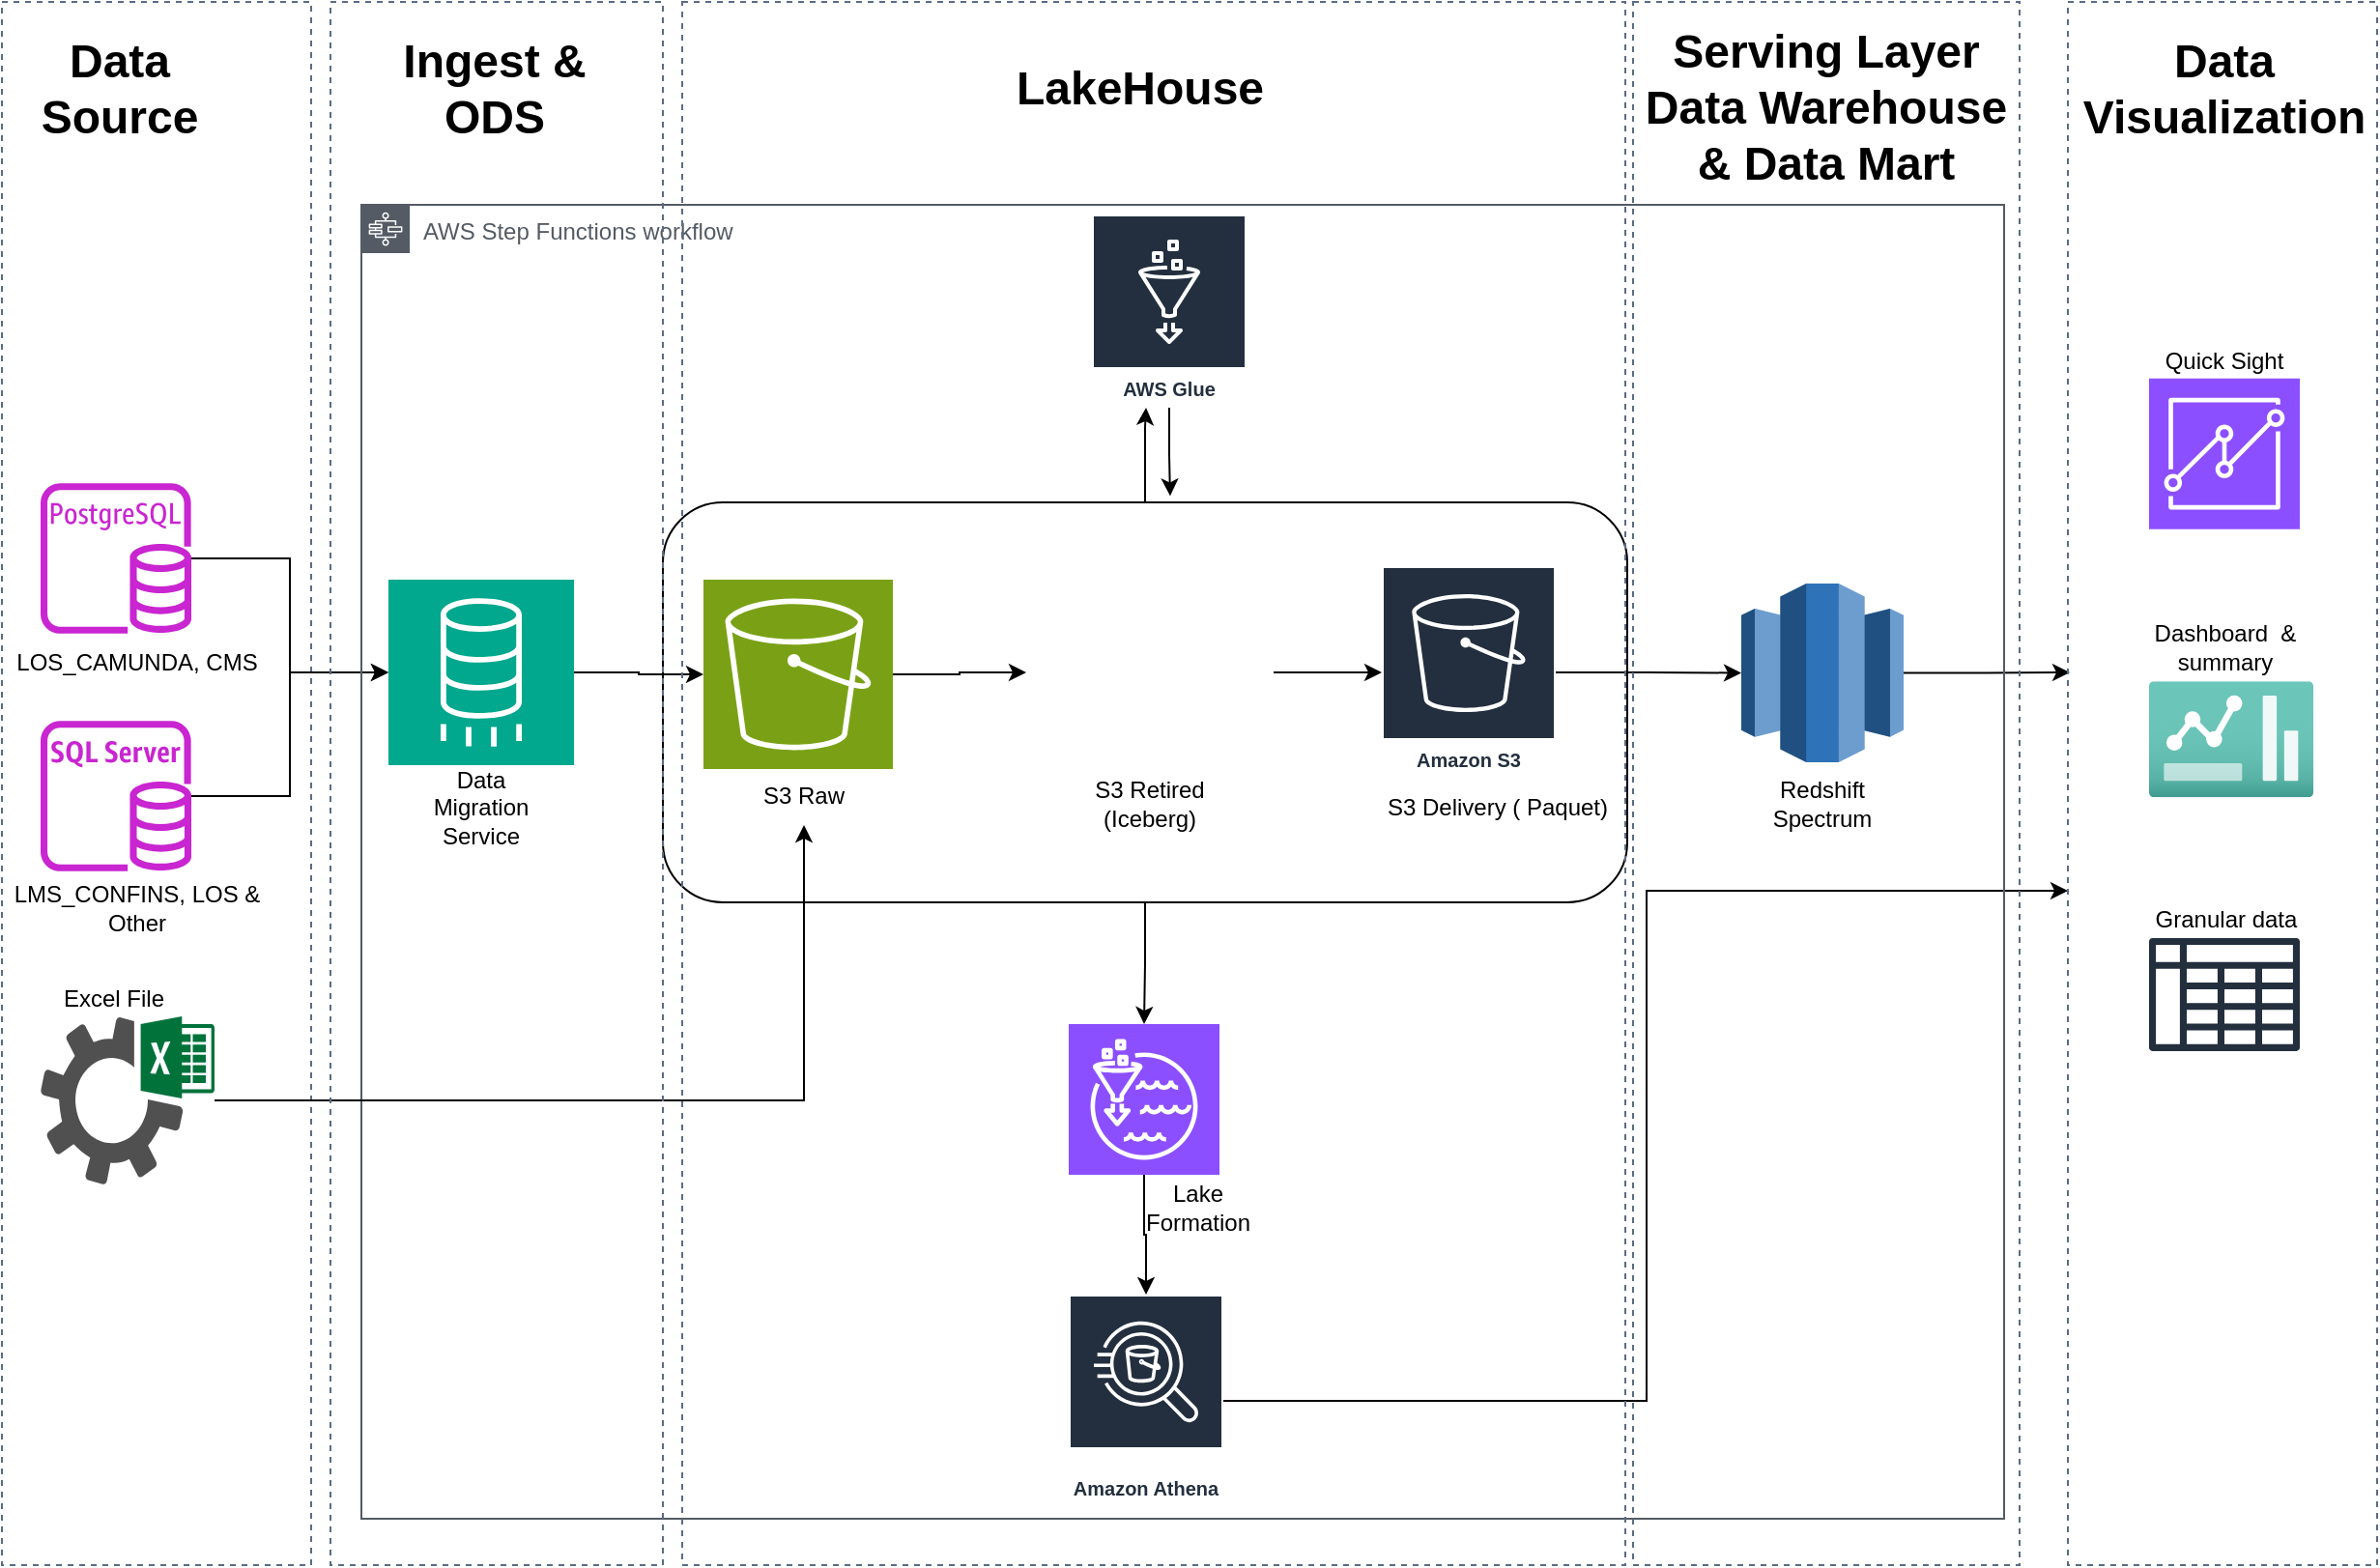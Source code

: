 <mxfile version="24.7.17">
  <diagram name="Page-1" id="Ysk5sbXHKCxf9_mHq7ml">
    <mxGraphModel dx="1280" dy="793" grid="1" gridSize="10" guides="1" tooltips="1" connect="1" arrows="1" fold="1" page="1" pageScale="1" pageWidth="1400" pageHeight="850" math="0" shadow="0">
      <root>
        <mxCell id="0" />
        <mxCell id="1" parent="0" />
        <mxCell id="HsLNgdYdGucNqx7IJYq5-44" style="edgeStyle=orthogonalEdgeStyle;rounded=0;orthogonalLoop=1;jettySize=auto;html=1;" edge="1" parent="1" source="HsLNgdYdGucNqx7IJYq5-39" target="HsLNgdYdGucNqx7IJYq5-10">
          <mxGeometry relative="1" as="geometry" />
        </mxCell>
        <mxCell id="HsLNgdYdGucNqx7IJYq5-67" value="" style="edgeStyle=orthogonalEdgeStyle;rounded=0;orthogonalLoop=1;jettySize=auto;html=1;" edge="1" parent="1" source="HsLNgdYdGucNqx7IJYq5-39" target="HsLNgdYdGucNqx7IJYq5-40">
          <mxGeometry relative="1" as="geometry">
            <Array as="points">
              <mxPoint x="602" y="230" />
              <mxPoint x="602" y="230" />
            </Array>
          </mxGeometry>
        </mxCell>
        <mxCell id="HsLNgdYdGucNqx7IJYq5-39" value="" style="rounded=1;whiteSpace=wrap;html=1;" vertex="1" parent="1">
          <mxGeometry x="352" y="269" width="499" height="207" as="geometry" />
        </mxCell>
        <mxCell id="HsLNgdYdGucNqx7IJYq5-46" value="" style="edgeStyle=orthogonalEdgeStyle;rounded=0;orthogonalLoop=1;jettySize=auto;html=1;" edge="1" parent="1" source="HsLNgdYdGucNqx7IJYq5-9">
          <mxGeometry relative="1" as="geometry">
            <mxPoint x="1080" y="357" as="targetPoint" />
          </mxGeometry>
        </mxCell>
        <mxCell id="HsLNgdYdGucNqx7IJYq5-9" value="" style="outlineConnect=0;dashed=0;verticalLabelPosition=bottom;verticalAlign=top;align=center;html=1;shape=mxgraph.aws3.redshift;fillColor=#2E73B8;gradientColor=none;" vertex="1" parent="1">
          <mxGeometry x="910" y="311" width="84" height="92.5" as="geometry" />
        </mxCell>
        <mxCell id="HsLNgdYdGucNqx7IJYq5-36" value="" style="edgeStyle=orthogonalEdgeStyle;rounded=0;orthogonalLoop=1;jettySize=auto;html=1;" edge="1" parent="1" source="HsLNgdYdGucNqx7IJYq5-13" target="HsLNgdYdGucNqx7IJYq5-35">
          <mxGeometry relative="1" as="geometry" />
        </mxCell>
        <mxCell id="HsLNgdYdGucNqx7IJYq5-13" value="" style="shape=image;html=1;verticalAlign=top;verticalLabelPosition=bottom;labelBackgroundColor=#ffffff;imageAspect=0;aspect=fixed;image=https://cdn4.iconfinder.com/data/icons/winter-255/64/Winter_Iceberg-128.png" vertex="1" parent="1">
          <mxGeometry x="540" y="293" width="128" height="128" as="geometry" />
        </mxCell>
        <mxCell id="HsLNgdYdGucNqx7IJYq5-17" value="" style="group" vertex="1" connectable="0" parent="1">
          <mxGeometry x="562" y="539" width="80" height="250" as="geometry" />
        </mxCell>
        <mxCell id="HsLNgdYdGucNqx7IJYq5-16" style="edgeStyle=orthogonalEdgeStyle;rounded=0;orthogonalLoop=1;jettySize=auto;html=1;" edge="1" parent="HsLNgdYdGucNqx7IJYq5-17" source="HsLNgdYdGucNqx7IJYq5-10" target="HsLNgdYdGucNqx7IJYq5-15">
          <mxGeometry relative="1" as="geometry" />
        </mxCell>
        <mxCell id="HsLNgdYdGucNqx7IJYq5-10" value="" style="sketch=0;points=[[0,0,0],[0.25,0,0],[0.5,0,0],[0.75,0,0],[1,0,0],[0,1,0],[0.25,1,0],[0.5,1,0],[0.75,1,0],[1,1,0],[0,0.25,0],[0,0.5,0],[0,0.75,0],[1,0.25,0],[1,0.5,0],[1,0.75,0]];outlineConnect=0;fontColor=#232F3E;fillColor=#8C4FFF;strokeColor=#ffffff;dashed=0;verticalLabelPosition=bottom;verticalAlign=top;align=center;html=1;fontSize=12;fontStyle=0;aspect=fixed;shape=mxgraph.aws4.resourceIcon;resIcon=mxgraph.aws4.lake_formation;" vertex="1" parent="HsLNgdYdGucNqx7IJYq5-17">
          <mxGeometry width="78" height="78" as="geometry" />
        </mxCell>
        <mxCell id="HsLNgdYdGucNqx7IJYq5-15" value="Amazon Athena" style="sketch=0;outlineConnect=0;fontColor=#232F3E;gradientColor=none;strokeColor=#ffffff;fillColor=#232F3E;dashed=0;verticalLabelPosition=middle;verticalAlign=bottom;align=center;html=1;whiteSpace=wrap;fontSize=10;fontStyle=1;spacing=3;shape=mxgraph.aws4.productIcon;prIcon=mxgraph.aws4.athena;" vertex="1" parent="HsLNgdYdGucNqx7IJYq5-17">
          <mxGeometry y="140" width="80" height="110" as="geometry" />
        </mxCell>
        <mxCell id="HsLNgdYdGucNqx7IJYq5-22" value="" style="group" vertex="1" connectable="0" parent="1">
          <mxGeometry x="30" y="259" width="140" height="560" as="geometry" />
        </mxCell>
        <mxCell id="HsLNgdYdGucNqx7IJYq5-18" value="" style="sketch=0;outlineConnect=0;fontColor=#232F3E;gradientColor=none;fillColor=#C925D1;strokeColor=none;dashed=0;verticalLabelPosition=bottom;verticalAlign=top;align=center;html=1;fontSize=12;fontStyle=0;aspect=fixed;pointerEvents=1;shape=mxgraph.aws4.rds_postgresql_instance;" vertex="1" parent="HsLNgdYdGucNqx7IJYq5-22">
          <mxGeometry width="78" height="78" as="geometry" />
        </mxCell>
        <mxCell id="HsLNgdYdGucNqx7IJYq5-19" value="" style="sketch=0;outlineConnect=0;fontColor=#232F3E;gradientColor=none;fillColor=#C925D1;strokeColor=none;dashed=0;verticalLabelPosition=bottom;verticalAlign=top;align=center;html=1;fontSize=12;fontStyle=0;aspect=fixed;pointerEvents=1;shape=mxgraph.aws4.rds_sql_server_instance;" vertex="1" parent="HsLNgdYdGucNqx7IJYq5-22">
          <mxGeometry y="123" width="78" height="78" as="geometry" />
        </mxCell>
        <mxCell id="HsLNgdYdGucNqx7IJYq5-20" value="" style="sketch=0;pointerEvents=1;shadow=0;dashed=0;html=1;strokeColor=none;fillColor=#505050;labelPosition=center;verticalLabelPosition=bottom;verticalAlign=top;outlineConnect=0;align=center;shape=mxgraph.office.services.excel_services;" vertex="1" parent="HsLNgdYdGucNqx7IJYq5-22">
          <mxGeometry y="276" width="90" height="87" as="geometry" />
        </mxCell>
        <mxCell id="HsLNgdYdGucNqx7IJYq5-21" value="Excel File" style="text;html=1;align=center;verticalAlign=middle;whiteSpace=wrap;rounded=0;" vertex="1" parent="HsLNgdYdGucNqx7IJYq5-22">
          <mxGeometry x="8" y="252" width="60" height="30" as="geometry" />
        </mxCell>
        <mxCell id="HsLNgdYdGucNqx7IJYq5-23" value="LOS_CAMUNDA, CMS" style="text;html=1;align=center;verticalAlign=middle;whiteSpace=wrap;rounded=0;" vertex="1" parent="HsLNgdYdGucNqx7IJYq5-22">
          <mxGeometry x="-20" y="78" width="140" height="30" as="geometry" />
        </mxCell>
        <mxCell id="HsLNgdYdGucNqx7IJYq5-24" value="LMS_CONFINS, LOS &amp;amp; Other" style="text;html=1;align=center;verticalAlign=middle;whiteSpace=wrap;rounded=0;" vertex="1" parent="HsLNgdYdGucNqx7IJYq5-22">
          <mxGeometry x="-20" y="205" width="140" height="30" as="geometry" />
        </mxCell>
        <mxCell id="HsLNgdYdGucNqx7IJYq5-77" value="" style="fillColor=none;strokeColor=#5A6C86;dashed=1;verticalAlign=top;fontStyle=0;fontColor=#5A6C86;whiteSpace=wrap;html=1;" vertex="1" parent="HsLNgdYdGucNqx7IJYq5-22">
          <mxGeometry x="-20" y="-249" width="160" height="809" as="geometry" />
        </mxCell>
        <mxCell id="HsLNgdYdGucNqx7IJYq5-30" value="" style="edgeStyle=orthogonalEdgeStyle;rounded=0;orthogonalLoop=1;jettySize=auto;html=1;" edge="1" parent="1" source="HsLNgdYdGucNqx7IJYq5-25" target="HsLNgdYdGucNqx7IJYq5-29">
          <mxGeometry relative="1" as="geometry" />
        </mxCell>
        <mxCell id="HsLNgdYdGucNqx7IJYq5-25" value="" style="sketch=0;points=[[0,0,0],[0.25,0,0],[0.5,0,0],[0.75,0,0],[1,0,0],[0,1,0],[0.25,1,0],[0.5,1,0],[0.75,1,0],[1,1,0],[0,0.25,0],[0,0.5,0],[0,0.75,0],[1,0.25,0],[1,0.5,0],[1,0.75,0]];outlineConnect=0;fontColor=#232F3E;fillColor=#01A88D;strokeColor=#ffffff;dashed=0;verticalLabelPosition=bottom;verticalAlign=top;align=center;html=1;fontSize=12;fontStyle=0;aspect=fixed;shape=mxgraph.aws4.resourceIcon;resIcon=mxgraph.aws4.database_migration_service;" vertex="1" parent="1">
          <mxGeometry x="210" y="309" width="96" height="96" as="geometry" />
        </mxCell>
        <mxCell id="HsLNgdYdGucNqx7IJYq5-26" style="edgeStyle=orthogonalEdgeStyle;rounded=0;orthogonalLoop=1;jettySize=auto;html=1;entryX=0;entryY=0.5;entryDx=0;entryDy=0;entryPerimeter=0;" edge="1" parent="1" source="HsLNgdYdGucNqx7IJYq5-19" target="HsLNgdYdGucNqx7IJYq5-25">
          <mxGeometry relative="1" as="geometry" />
        </mxCell>
        <mxCell id="HsLNgdYdGucNqx7IJYq5-27" style="edgeStyle=orthogonalEdgeStyle;rounded=0;orthogonalLoop=1;jettySize=auto;html=1;entryX=0;entryY=0.5;entryDx=0;entryDy=0;entryPerimeter=0;" edge="1" parent="1" source="HsLNgdYdGucNqx7IJYq5-18" target="HsLNgdYdGucNqx7IJYq5-25">
          <mxGeometry relative="1" as="geometry" />
        </mxCell>
        <mxCell id="HsLNgdYdGucNqx7IJYq5-31" value="" style="edgeStyle=orthogonalEdgeStyle;rounded=0;orthogonalLoop=1;jettySize=auto;html=1;" edge="1" parent="1" source="HsLNgdYdGucNqx7IJYq5-29" target="HsLNgdYdGucNqx7IJYq5-13">
          <mxGeometry relative="1" as="geometry" />
        </mxCell>
        <mxCell id="HsLNgdYdGucNqx7IJYq5-29" value="" style="sketch=0;points=[[0,0,0],[0.25,0,0],[0.5,0,0],[0.75,0,0],[1,0,0],[0,1,0],[0.25,1,0],[0.5,1,0],[0.75,1,0],[1,1,0],[0,0.25,0],[0,0.5,0],[0,0.75,0],[1,0.25,0],[1,0.5,0],[1,0.75,0]];outlineConnect=0;fontColor=#232F3E;fillColor=#7AA116;strokeColor=#ffffff;dashed=0;verticalLabelPosition=bottom;verticalAlign=top;align=center;html=1;fontSize=12;fontStyle=0;aspect=fixed;shape=mxgraph.aws4.resourceIcon;resIcon=mxgraph.aws4.s3;" vertex="1" parent="1">
          <mxGeometry x="373" y="309" width="98" height="98" as="geometry" />
        </mxCell>
        <mxCell id="HsLNgdYdGucNqx7IJYq5-32" style="edgeStyle=orthogonalEdgeStyle;rounded=0;orthogonalLoop=1;jettySize=auto;html=1;" edge="1" parent="1" source="HsLNgdYdGucNqx7IJYq5-15" target="HsLNgdYdGucNqx7IJYq5-65">
          <mxGeometry relative="1" as="geometry">
            <mxPoint x="1119.0" y="396" as="targetPoint" />
            <Array as="points">
              <mxPoint x="861" y="734" />
              <mxPoint x="861" y="470" />
            </Array>
          </mxGeometry>
        </mxCell>
        <mxCell id="HsLNgdYdGucNqx7IJYq5-35" value="Amazon S3" style="sketch=0;outlineConnect=0;fontColor=#232F3E;gradientColor=none;strokeColor=#ffffff;fillColor=#232F3E;dashed=0;verticalLabelPosition=middle;verticalAlign=bottom;align=center;html=1;whiteSpace=wrap;fontSize=10;fontStyle=1;spacing=3;shape=mxgraph.aws4.productIcon;prIcon=mxgraph.aws4.s3;" vertex="1" parent="1">
          <mxGeometry x="724" y="302" width="90" height="110" as="geometry" />
        </mxCell>
        <mxCell id="HsLNgdYdGucNqx7IJYq5-40" value="AWS Glue" style="sketch=0;outlineConnect=0;fontColor=#232F3E;gradientColor=none;strokeColor=#ffffff;fillColor=#232F3E;dashed=0;verticalLabelPosition=middle;verticalAlign=bottom;align=center;html=1;whiteSpace=wrap;fontSize=10;fontStyle=1;spacing=3;shape=mxgraph.aws4.productIcon;prIcon=mxgraph.aws4.glue;" vertex="1" parent="1">
          <mxGeometry x="574" y="120" width="80" height="100" as="geometry" />
        </mxCell>
        <mxCell id="HsLNgdYdGucNqx7IJYq5-42" style="edgeStyle=orthogonalEdgeStyle;rounded=0;orthogonalLoop=1;jettySize=auto;html=1;entryX=0.526;entryY=-0.016;entryDx=0;entryDy=0;entryPerimeter=0;" edge="1" parent="1" source="HsLNgdYdGucNqx7IJYq5-40" target="HsLNgdYdGucNqx7IJYq5-39">
          <mxGeometry relative="1" as="geometry" />
        </mxCell>
        <mxCell id="HsLNgdYdGucNqx7IJYq5-45" style="edgeStyle=orthogonalEdgeStyle;rounded=0;orthogonalLoop=1;jettySize=auto;html=1;entryX=0;entryY=0.5;entryDx=0;entryDy=0;entryPerimeter=0;" edge="1" parent="1" source="HsLNgdYdGucNqx7IJYq5-35" target="HsLNgdYdGucNqx7IJYq5-9">
          <mxGeometry relative="1" as="geometry" />
        </mxCell>
        <mxCell id="HsLNgdYdGucNqx7IJYq5-47" value="AWS Step Functions workflow" style="sketch=0;outlineConnect=0;gradientColor=none;html=1;whiteSpace=wrap;fontSize=12;fontStyle=0;shape=mxgraph.aws4.group;grIcon=mxgraph.aws4.group_aws_step_functions_workflow;strokeColor=#545B64;fillColor=none;verticalAlign=top;align=left;spacingLeft=30;fontColor=#545B64;dashed=0;" vertex="1" parent="1">
          <mxGeometry x="196" y="115" width="850" height="680" as="geometry" />
        </mxCell>
        <mxCell id="HsLNgdYdGucNqx7IJYq5-48" value="&lt;b&gt;&lt;font style=&quot;font-size: 24px;&quot;&gt;Data Source&lt;/font&gt;&lt;/b&gt;" style="text;html=1;align=center;verticalAlign=middle;whiteSpace=wrap;rounded=0;" vertex="1" parent="1">
          <mxGeometry x="11" y="20" width="120" height="70" as="geometry" />
        </mxCell>
        <mxCell id="HsLNgdYdGucNqx7IJYq5-49" value="S3 Raw" style="text;html=1;align=center;verticalAlign=middle;whiteSpace=wrap;rounded=0;" vertex="1" parent="1">
          <mxGeometry x="395" y="406" width="60" height="30" as="geometry" />
        </mxCell>
        <mxCell id="HsLNgdYdGucNqx7IJYq5-50" value="S3 Retired (Iceberg)" style="text;html=1;align=center;verticalAlign=middle;whiteSpace=wrap;rounded=0;" vertex="1" parent="1">
          <mxGeometry x="574" y="410" width="60" height="30" as="geometry" />
        </mxCell>
        <mxCell id="HsLNgdYdGucNqx7IJYq5-51" value="S3 Delivery ( Paquet)" style="text;html=1;align=center;verticalAlign=middle;whiteSpace=wrap;rounded=0;" vertex="1" parent="1">
          <mxGeometry x="724" y="412" width="120" height="30" as="geometry" />
        </mxCell>
        <mxCell id="HsLNgdYdGucNqx7IJYq5-52" style="edgeStyle=orthogonalEdgeStyle;rounded=0;orthogonalLoop=1;jettySize=auto;html=1;" edge="1" parent="1" source="HsLNgdYdGucNqx7IJYq5-20" target="HsLNgdYdGucNqx7IJYq5-49">
          <mxGeometry relative="1" as="geometry" />
        </mxCell>
        <mxCell id="HsLNgdYdGucNqx7IJYq5-53" value="Lake Formation" style="text;html=1;align=center;verticalAlign=middle;whiteSpace=wrap;rounded=0;" vertex="1" parent="1">
          <mxGeometry x="599" y="619" width="60" height="30" as="geometry" />
        </mxCell>
        <mxCell id="HsLNgdYdGucNqx7IJYq5-54" value="Redshift Spectrum" style="text;html=1;align=center;verticalAlign=middle;whiteSpace=wrap;rounded=0;" vertex="1" parent="1">
          <mxGeometry x="922" y="410" width="60" height="30" as="geometry" />
        </mxCell>
        <mxCell id="HsLNgdYdGucNqx7IJYq5-56" value="Data Migration Service" style="text;html=1;align=center;verticalAlign=middle;whiteSpace=wrap;rounded=0;" vertex="1" parent="1">
          <mxGeometry x="228" y="412" width="60" height="30" as="geometry" />
        </mxCell>
        <mxCell id="HsLNgdYdGucNqx7IJYq5-58" value="" style="sketch=0;points=[[0,0,0],[0.25,0,0],[0.5,0,0],[0.75,0,0],[1,0,0],[0,1,0],[0.25,1,0],[0.5,1,0],[0.75,1,0],[1,1,0],[0,0.25,0],[0,0.5,0],[0,0.75,0],[1,0.25,0],[1,0.5,0],[1,0.75,0]];outlineConnect=0;fontColor=#232F3E;fillColor=#8C4FFF;strokeColor=#ffffff;dashed=0;verticalLabelPosition=bottom;verticalAlign=top;align=center;html=1;fontSize=12;fontStyle=0;aspect=fixed;shape=mxgraph.aws4.resourceIcon;resIcon=mxgraph.aws4.quicksight;" vertex="1" parent="1">
          <mxGeometry x="1121" y="204.825" width="78" height="78" as="geometry" />
        </mxCell>
        <mxCell id="HsLNgdYdGucNqx7IJYq5-59" value="" style="image;aspect=fixed;html=1;points=[];align=center;fontSize=12;image=img/lib/azure2/general/Dashboard2.svg;" vertex="1" parent="1">
          <mxGeometry x="1121" y="361.647" width="85" height="60" as="geometry" />
        </mxCell>
        <mxCell id="HsLNgdYdGucNqx7IJYq5-60" value="" style="sketch=0;outlineConnect=0;fontColor=#232F3E;gradientColor=none;fillColor=#232F3D;strokeColor=none;dashed=0;verticalLabelPosition=bottom;verticalAlign=top;align=center;html=1;fontSize=12;fontStyle=0;aspect=fixed;pointerEvents=1;shape=mxgraph.aws4.data_table;" vertex="1" parent="1">
          <mxGeometry x="1121" y="494.198" width="78" height="59" as="geometry" />
        </mxCell>
        <mxCell id="HsLNgdYdGucNqx7IJYq5-62" value="Quick Sight" style="text;html=1;align=center;verticalAlign=middle;whiteSpace=wrap;rounded=0;" vertex="1" parent="1">
          <mxGeometry x="1118" y="177.444" width="84" height="37.338" as="geometry" />
        </mxCell>
        <mxCell id="HsLNgdYdGucNqx7IJYq5-63" value="Dashboard&amp;nbsp; &amp;amp; summary" style="text;html=1;align=center;verticalAlign=middle;whiteSpace=wrap;rounded=0;" vertex="1" parent="1">
          <mxGeometry x="1113.5" y="325.553" width="93" height="37.338" as="geometry" />
        </mxCell>
        <mxCell id="HsLNgdYdGucNqx7IJYq5-64" value="Granular data" style="text;html=1;align=center;verticalAlign=middle;whiteSpace=wrap;rounded=0;" vertex="1" parent="1">
          <mxGeometry x="1113.5" y="466.195" width="94" height="37.338" as="geometry" />
        </mxCell>
        <mxCell id="HsLNgdYdGucNqx7IJYq5-65" value="" style="fillColor=none;strokeColor=#5A6C86;dashed=1;verticalAlign=top;fontStyle=0;fontColor=#5A6C86;whiteSpace=wrap;html=1;" vertex="1" parent="1">
          <mxGeometry x="1079" y="10" width="160" height="809" as="geometry" />
        </mxCell>
        <mxCell id="HsLNgdYdGucNqx7IJYq5-70" value="&lt;b&gt;&lt;font style=&quot;font-size: 24px;&quot;&gt;Data Visualization&lt;/font&gt;&lt;/b&gt;" style="text;html=1;align=center;verticalAlign=middle;whiteSpace=wrap;rounded=0;" vertex="1" parent="1">
          <mxGeometry x="1100" y="20" width="120" height="70" as="geometry" />
        </mxCell>
        <mxCell id="HsLNgdYdGucNqx7IJYq5-71" value="&lt;span style=&quot;font-size: 24px;&quot;&gt;&lt;b&gt;Ingest &amp;amp; ODS&lt;/b&gt;&lt;/span&gt;" style="text;html=1;align=center;verticalAlign=middle;whiteSpace=wrap;rounded=0;" vertex="1" parent="1">
          <mxGeometry x="205" y="20" width="120" height="70" as="geometry" />
        </mxCell>
        <mxCell id="HsLNgdYdGucNqx7IJYq5-72" value="&lt;span style=&quot;font-size: 24px;&quot;&gt;&lt;b&gt;LakeHouse&lt;/b&gt;&lt;/span&gt;" style="text;html=1;align=center;verticalAlign=middle;whiteSpace=wrap;rounded=0;" vertex="1" parent="1">
          <mxGeometry x="539" y="20" width="120" height="70" as="geometry" />
        </mxCell>
        <mxCell id="HsLNgdYdGucNqx7IJYq5-73" value="&lt;span style=&quot;font-size: 24px;&quot;&gt;&lt;b&gt;Serving Layer Data Warehouse &amp;amp; Data Mart&lt;/b&gt;&lt;/span&gt;" style="text;html=1;align=center;verticalAlign=middle;whiteSpace=wrap;rounded=0;" vertex="1" parent="1">
          <mxGeometry x="851" y="40" width="206" height="50" as="geometry" />
        </mxCell>
        <mxCell id="HsLNgdYdGucNqx7IJYq5-74" value="" style="fillColor=none;strokeColor=#5A6C86;dashed=1;verticalAlign=top;fontStyle=0;fontColor=#5A6C86;whiteSpace=wrap;html=1;" vertex="1" parent="1">
          <mxGeometry x="854" y="10" width="200" height="809" as="geometry" />
        </mxCell>
        <mxCell id="HsLNgdYdGucNqx7IJYq5-75" value="" style="fillColor=none;strokeColor=#5A6C86;dashed=1;verticalAlign=top;fontStyle=0;fontColor=#5A6C86;whiteSpace=wrap;html=1;" vertex="1" parent="1">
          <mxGeometry x="362" y="10" width="488" height="809" as="geometry" />
        </mxCell>
        <mxCell id="HsLNgdYdGucNqx7IJYq5-76" value="" style="fillColor=none;strokeColor=#5A6C86;dashed=1;verticalAlign=top;fontStyle=0;fontColor=#5A6C86;whiteSpace=wrap;html=1;" vertex="1" parent="1">
          <mxGeometry x="180" y="10" width="172" height="809" as="geometry" />
        </mxCell>
      </root>
    </mxGraphModel>
  </diagram>
</mxfile>
